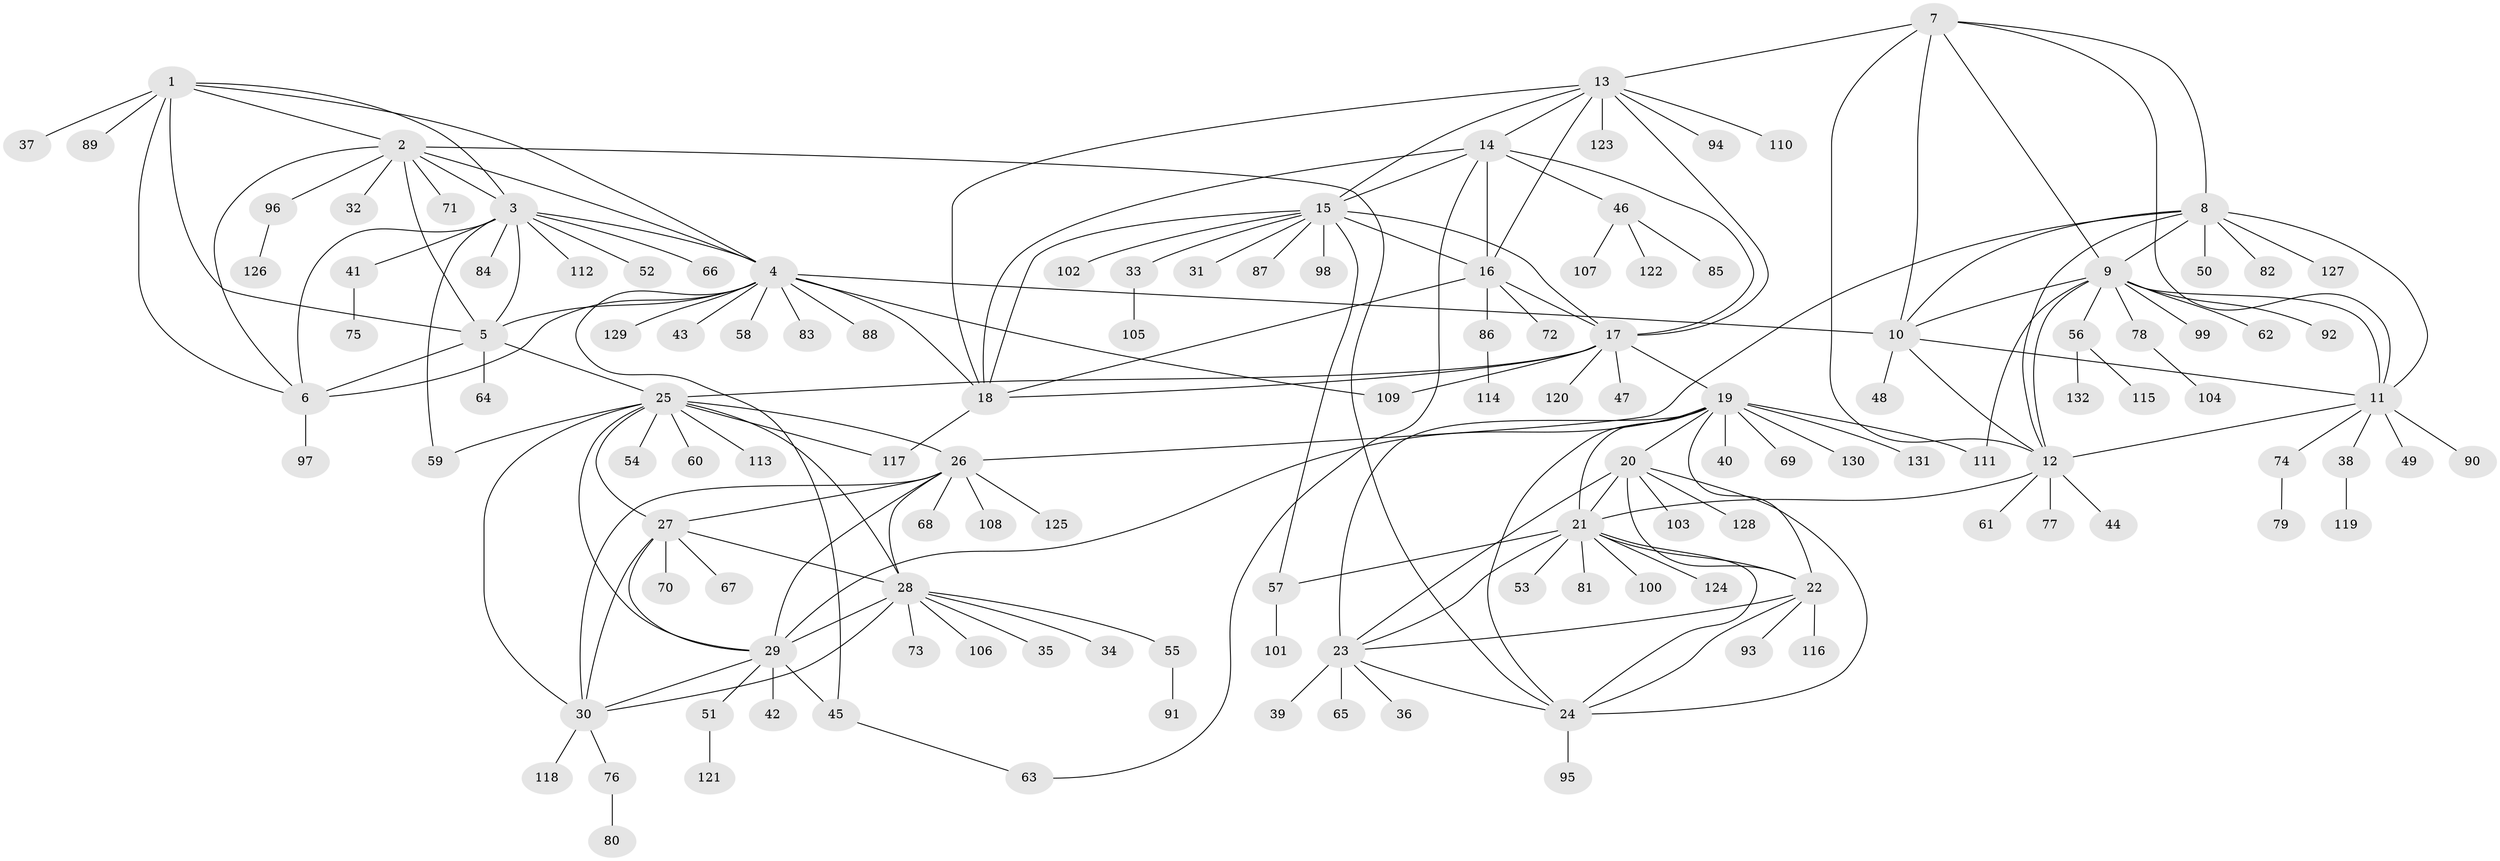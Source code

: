 // coarse degree distribution, {6: 0.11940298507462686, 5: 0.04477611940298507, 1: 0.5522388059701493, 8: 0.07462686567164178, 2: 0.07462686567164178, 7: 0.07462686567164178, 4: 0.014925373134328358, 9: 0.029850746268656716, 11: 0.014925373134328358}
// Generated by graph-tools (version 1.1) at 2025/37/03/04/25 23:37:35]
// undirected, 132 vertices, 194 edges
graph export_dot {
  node [color=gray90,style=filled];
  1;
  2;
  3;
  4;
  5;
  6;
  7;
  8;
  9;
  10;
  11;
  12;
  13;
  14;
  15;
  16;
  17;
  18;
  19;
  20;
  21;
  22;
  23;
  24;
  25;
  26;
  27;
  28;
  29;
  30;
  31;
  32;
  33;
  34;
  35;
  36;
  37;
  38;
  39;
  40;
  41;
  42;
  43;
  44;
  45;
  46;
  47;
  48;
  49;
  50;
  51;
  52;
  53;
  54;
  55;
  56;
  57;
  58;
  59;
  60;
  61;
  62;
  63;
  64;
  65;
  66;
  67;
  68;
  69;
  70;
  71;
  72;
  73;
  74;
  75;
  76;
  77;
  78;
  79;
  80;
  81;
  82;
  83;
  84;
  85;
  86;
  87;
  88;
  89;
  90;
  91;
  92;
  93;
  94;
  95;
  96;
  97;
  98;
  99;
  100;
  101;
  102;
  103;
  104;
  105;
  106;
  107;
  108;
  109;
  110;
  111;
  112;
  113;
  114;
  115;
  116;
  117;
  118;
  119;
  120;
  121;
  122;
  123;
  124;
  125;
  126;
  127;
  128;
  129;
  130;
  131;
  132;
  1 -- 2;
  1 -- 3;
  1 -- 4;
  1 -- 5;
  1 -- 6;
  1 -- 37;
  1 -- 89;
  2 -- 3;
  2 -- 4;
  2 -- 5;
  2 -- 6;
  2 -- 24;
  2 -- 32;
  2 -- 71;
  2 -- 96;
  3 -- 4;
  3 -- 5;
  3 -- 6;
  3 -- 41;
  3 -- 52;
  3 -- 59;
  3 -- 66;
  3 -- 84;
  3 -- 112;
  4 -- 5;
  4 -- 6;
  4 -- 10;
  4 -- 18;
  4 -- 43;
  4 -- 45;
  4 -- 58;
  4 -- 83;
  4 -- 88;
  4 -- 109;
  4 -- 129;
  5 -- 6;
  5 -- 25;
  5 -- 64;
  6 -- 97;
  7 -- 8;
  7 -- 9;
  7 -- 10;
  7 -- 11;
  7 -- 12;
  7 -- 13;
  8 -- 9;
  8 -- 10;
  8 -- 11;
  8 -- 12;
  8 -- 26;
  8 -- 50;
  8 -- 82;
  8 -- 127;
  9 -- 10;
  9 -- 11;
  9 -- 12;
  9 -- 56;
  9 -- 62;
  9 -- 78;
  9 -- 92;
  9 -- 99;
  9 -- 111;
  10 -- 11;
  10 -- 12;
  10 -- 48;
  11 -- 12;
  11 -- 38;
  11 -- 49;
  11 -- 74;
  11 -- 90;
  12 -- 21;
  12 -- 44;
  12 -- 61;
  12 -- 77;
  13 -- 14;
  13 -- 15;
  13 -- 16;
  13 -- 17;
  13 -- 18;
  13 -- 94;
  13 -- 110;
  13 -- 123;
  14 -- 15;
  14 -- 16;
  14 -- 17;
  14 -- 18;
  14 -- 46;
  14 -- 63;
  15 -- 16;
  15 -- 17;
  15 -- 18;
  15 -- 31;
  15 -- 33;
  15 -- 57;
  15 -- 87;
  15 -- 98;
  15 -- 102;
  16 -- 17;
  16 -- 18;
  16 -- 72;
  16 -- 86;
  17 -- 18;
  17 -- 19;
  17 -- 25;
  17 -- 47;
  17 -- 109;
  17 -- 120;
  18 -- 117;
  19 -- 20;
  19 -- 21;
  19 -- 22;
  19 -- 23;
  19 -- 24;
  19 -- 29;
  19 -- 40;
  19 -- 69;
  19 -- 111;
  19 -- 130;
  19 -- 131;
  20 -- 21;
  20 -- 22;
  20 -- 23;
  20 -- 24;
  20 -- 103;
  20 -- 128;
  21 -- 22;
  21 -- 23;
  21 -- 24;
  21 -- 53;
  21 -- 57;
  21 -- 81;
  21 -- 100;
  21 -- 124;
  22 -- 23;
  22 -- 24;
  22 -- 93;
  22 -- 116;
  23 -- 24;
  23 -- 36;
  23 -- 39;
  23 -- 65;
  24 -- 95;
  25 -- 26;
  25 -- 27;
  25 -- 28;
  25 -- 29;
  25 -- 30;
  25 -- 54;
  25 -- 59;
  25 -- 60;
  25 -- 113;
  25 -- 117;
  26 -- 27;
  26 -- 28;
  26 -- 29;
  26 -- 30;
  26 -- 68;
  26 -- 108;
  26 -- 125;
  27 -- 28;
  27 -- 29;
  27 -- 30;
  27 -- 67;
  27 -- 70;
  28 -- 29;
  28 -- 30;
  28 -- 34;
  28 -- 35;
  28 -- 55;
  28 -- 73;
  28 -- 106;
  29 -- 30;
  29 -- 42;
  29 -- 45;
  29 -- 51;
  30 -- 76;
  30 -- 118;
  33 -- 105;
  38 -- 119;
  41 -- 75;
  45 -- 63;
  46 -- 85;
  46 -- 107;
  46 -- 122;
  51 -- 121;
  55 -- 91;
  56 -- 115;
  56 -- 132;
  57 -- 101;
  74 -- 79;
  76 -- 80;
  78 -- 104;
  86 -- 114;
  96 -- 126;
}
